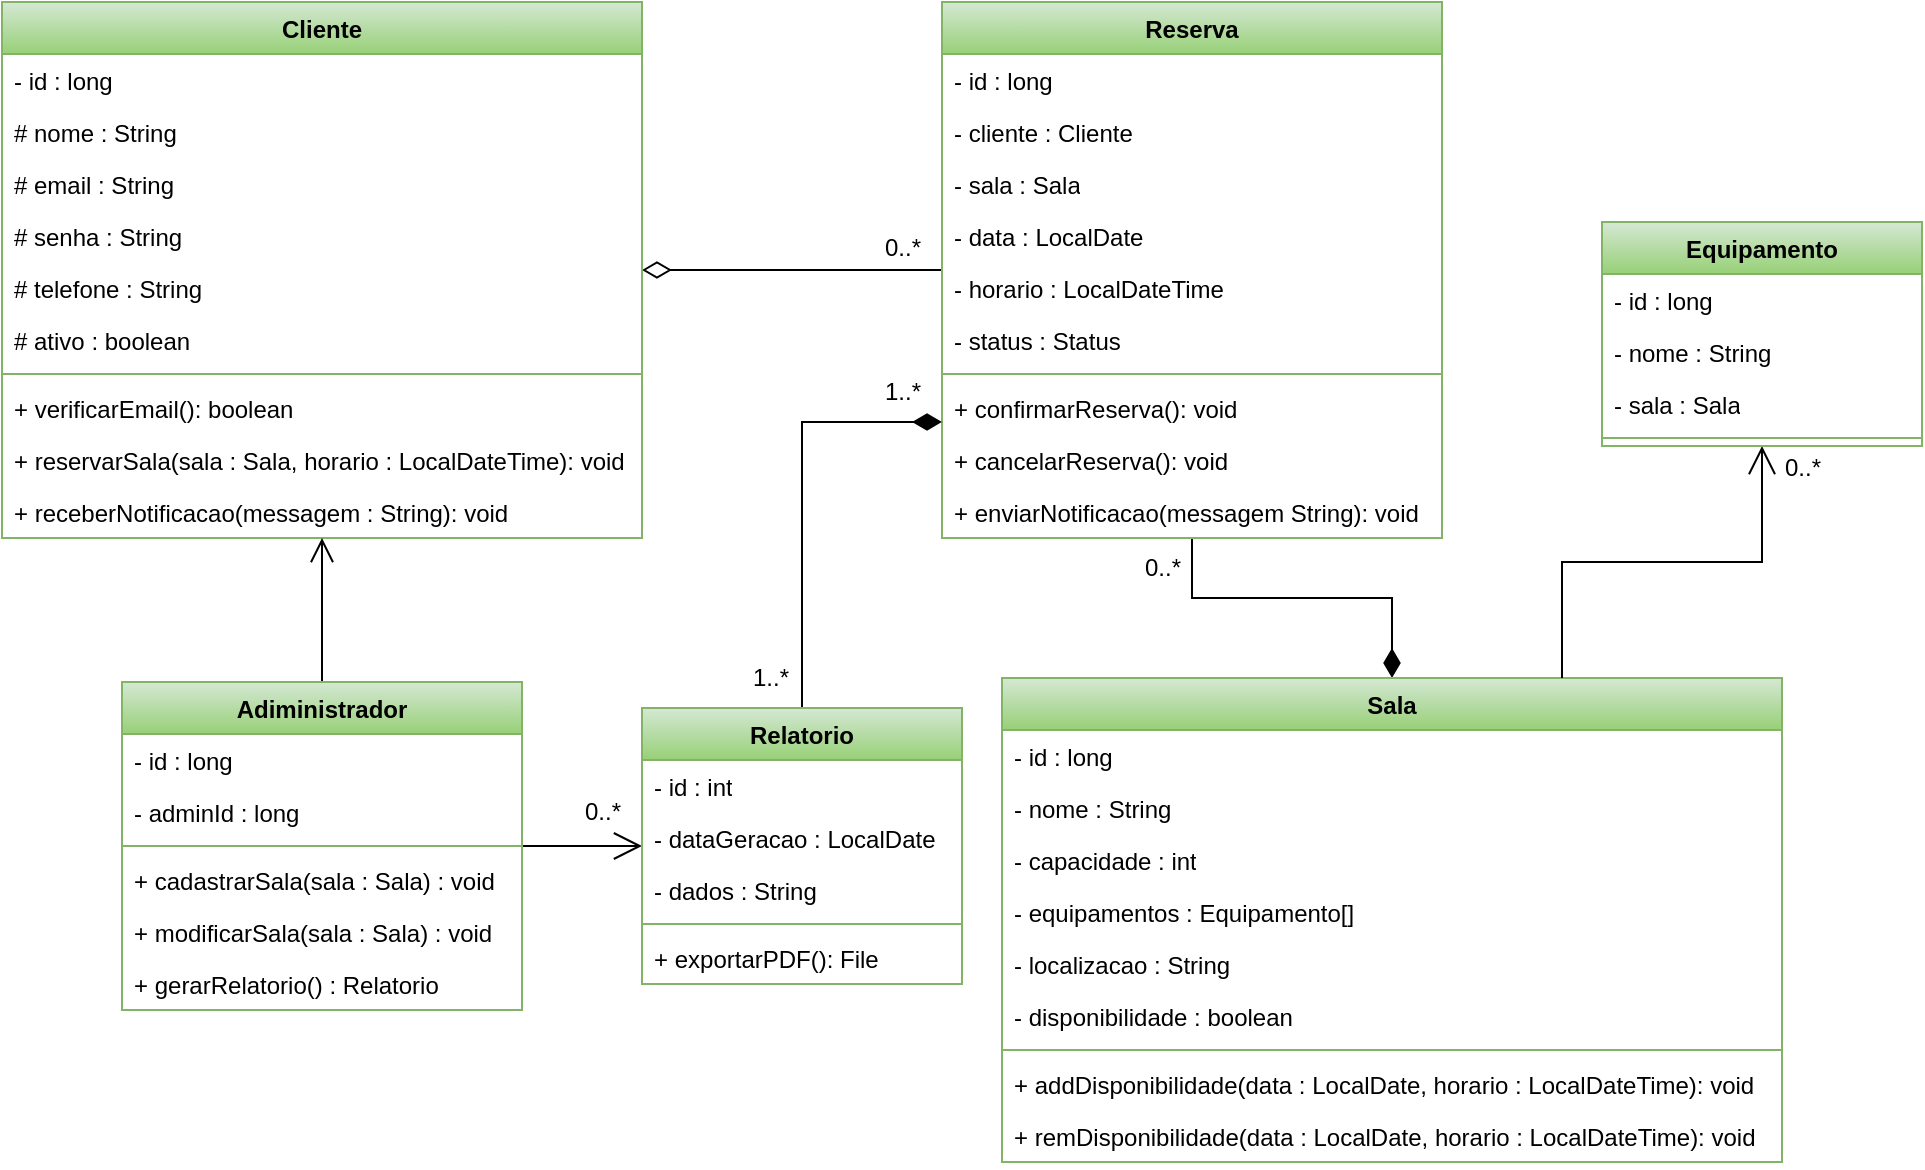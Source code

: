 <mxfile version="25.0.3">
  <diagram id="C5RBs43oDa-KdzZeNtuy" name="Page-1">
    <mxGraphModel dx="880" dy="442" grid="1" gridSize="10" guides="1" tooltips="1" connect="1" arrows="1" fold="1" page="1" pageScale="1" pageWidth="827" pageHeight="1169" math="0" shadow="0">
      <root>
        <mxCell id="WIyWlLk6GJQsqaUBKTNV-0" />
        <mxCell id="WIyWlLk6GJQsqaUBKTNV-1" parent="WIyWlLk6GJQsqaUBKTNV-0" />
        <mxCell id="N2weThJJaAtlbdQEnKV1-54" style="edgeStyle=orthogonalEdgeStyle;rounded=0;orthogonalLoop=1;jettySize=auto;html=1;endArrow=diamondThin;endFill=0;endSize=12;startSize=6;" parent="WIyWlLk6GJQsqaUBKTNV-1" source="N2weThJJaAtlbdQEnKV1-33" target="N2weThJJaAtlbdQEnKV1-0" edge="1">
          <mxGeometry relative="1" as="geometry" />
        </mxCell>
        <mxCell id="N2weThJJaAtlbdQEnKV1-0" value="Cliente" style="swimlane;fontStyle=1;align=center;verticalAlign=top;childLayout=stackLayout;horizontal=1;startSize=26;horizontalStack=0;resizeParent=1;resizeParentMax=0;resizeLast=0;collapsible=1;marginBottom=0;whiteSpace=wrap;html=1;fillColor=#d5e8d4;gradientColor=#97d077;strokeColor=#82b366;" parent="WIyWlLk6GJQsqaUBKTNV-1" vertex="1">
          <mxGeometry x="50" y="10" width="320" height="268" as="geometry" />
        </mxCell>
        <mxCell id="N2weThJJaAtlbdQEnKV1-1" value="- id : long" style="text;strokeColor=none;fillColor=none;align=left;verticalAlign=top;spacingLeft=4;spacingRight=4;overflow=hidden;rotatable=0;points=[[0,0.5],[1,0.5]];portConstraint=eastwest;whiteSpace=wrap;html=1;" parent="N2weThJJaAtlbdQEnKV1-0" vertex="1">
          <mxGeometry y="26" width="320" height="26" as="geometry" />
        </mxCell>
        <mxCell id="N2weThJJaAtlbdQEnKV1-26" value="# nome : String" style="text;strokeColor=none;fillColor=none;align=left;verticalAlign=top;spacingLeft=4;spacingRight=4;overflow=hidden;rotatable=0;points=[[0,0.5],[1,0.5]];portConstraint=eastwest;whiteSpace=wrap;html=1;" parent="N2weThJJaAtlbdQEnKV1-0" vertex="1">
          <mxGeometry y="52" width="320" height="26" as="geometry" />
        </mxCell>
        <mxCell id="N2weThJJaAtlbdQEnKV1-4" value="# email : String" style="text;strokeColor=none;fillColor=none;align=left;verticalAlign=top;spacingLeft=4;spacingRight=4;overflow=hidden;rotatable=0;points=[[0,0.5],[1,0.5]];portConstraint=eastwest;whiteSpace=wrap;html=1;" parent="N2weThJJaAtlbdQEnKV1-0" vertex="1">
          <mxGeometry y="78" width="320" height="26" as="geometry" />
        </mxCell>
        <mxCell id="N2weThJJaAtlbdQEnKV1-5" value="# senha : String" style="text;strokeColor=none;fillColor=none;align=left;verticalAlign=top;spacingLeft=4;spacingRight=4;overflow=hidden;rotatable=0;points=[[0,0.5],[1,0.5]];portConstraint=eastwest;whiteSpace=wrap;html=1;" parent="N2weThJJaAtlbdQEnKV1-0" vertex="1">
          <mxGeometry y="104" width="320" height="26" as="geometry" />
        </mxCell>
        <mxCell id="N2weThJJaAtlbdQEnKV1-20" value="# telefone : String" style="text;strokeColor=none;fillColor=none;align=left;verticalAlign=top;spacingLeft=4;spacingRight=4;overflow=hidden;rotatable=0;points=[[0,0.5],[1,0.5]];portConstraint=eastwest;whiteSpace=wrap;html=1;" parent="N2weThJJaAtlbdQEnKV1-0" vertex="1">
          <mxGeometry y="130" width="320" height="26" as="geometry" />
        </mxCell>
        <mxCell id="N2weThJJaAtlbdQEnKV1-6" value="# ativo : boolean" style="text;strokeColor=none;fillColor=none;align=left;verticalAlign=top;spacingLeft=4;spacingRight=4;overflow=hidden;rotatable=0;points=[[0,0.5],[1,0.5]];portConstraint=eastwest;whiteSpace=wrap;html=1;" parent="N2weThJJaAtlbdQEnKV1-0" vertex="1">
          <mxGeometry y="156" width="320" height="26" as="geometry" />
        </mxCell>
        <mxCell id="N2weThJJaAtlbdQEnKV1-2" value="" style="line;strokeWidth=1;fillColor=none;align=left;verticalAlign=middle;spacingTop=-1;spacingLeft=3;spacingRight=3;rotatable=0;labelPosition=right;points=[];portConstraint=eastwest;strokeColor=inherit;" parent="N2weThJJaAtlbdQEnKV1-0" vertex="1">
          <mxGeometry y="182" width="320" height="8" as="geometry" />
        </mxCell>
        <mxCell id="N2weThJJaAtlbdQEnKV1-3" value="+ verificarEmail(): boolean" style="text;strokeColor=none;fillColor=none;align=left;verticalAlign=top;spacingLeft=4;spacingRight=4;overflow=hidden;rotatable=0;points=[[0,0.5],[1,0.5]];portConstraint=eastwest;whiteSpace=wrap;html=1;" parent="N2weThJJaAtlbdQEnKV1-0" vertex="1">
          <mxGeometry y="190" width="320" height="26" as="geometry" />
        </mxCell>
        <mxCell id="N2weThJJaAtlbdQEnKV1-21" value="+ reservarSala(sala : Sala, horario : LocalDateTime): void" style="text;strokeColor=none;fillColor=none;align=left;verticalAlign=top;spacingLeft=4;spacingRight=4;overflow=hidden;rotatable=0;points=[[0,0.5],[1,0.5]];portConstraint=eastwest;whiteSpace=wrap;html=1;" parent="N2weThJJaAtlbdQEnKV1-0" vertex="1">
          <mxGeometry y="216" width="320" height="26" as="geometry" />
        </mxCell>
        <mxCell id="N2weThJJaAtlbdQEnKV1-22" value="+ receberNotificacao(messagem : String): void" style="text;strokeColor=none;fillColor=none;align=left;verticalAlign=top;spacingLeft=4;spacingRight=4;overflow=hidden;rotatable=0;points=[[0,0.5],[1,0.5]];portConstraint=eastwest;whiteSpace=wrap;html=1;" parent="N2weThJJaAtlbdQEnKV1-0" vertex="1">
          <mxGeometry y="242" width="320" height="26" as="geometry" />
        </mxCell>
        <mxCell id="N2weThJJaAtlbdQEnKV1-57" style="edgeStyle=orthogonalEdgeStyle;rounded=0;orthogonalLoop=1;jettySize=auto;html=1;endArrow=open;endFill=0;endSize=12;" parent="WIyWlLk6GJQsqaUBKTNV-1" source="N2weThJJaAtlbdQEnKV1-7" target="N2weThJJaAtlbdQEnKV1-48" edge="1">
          <mxGeometry relative="1" as="geometry" />
        </mxCell>
        <mxCell id="0G5e30hqhPFsMvUhYgsp-0" style="rounded=0;orthogonalLoop=1;jettySize=auto;html=1;endArrow=open;endFill=0;endSize=10;" edge="1" parent="WIyWlLk6GJQsqaUBKTNV-1" source="N2weThJJaAtlbdQEnKV1-7" target="N2weThJJaAtlbdQEnKV1-0">
          <mxGeometry relative="1" as="geometry" />
        </mxCell>
        <mxCell id="N2weThJJaAtlbdQEnKV1-7" value="Adiministrador" style="swimlane;fontStyle=1;align=center;verticalAlign=top;childLayout=stackLayout;horizontal=1;startSize=26;horizontalStack=0;resizeParent=1;resizeParentMax=0;resizeLast=0;collapsible=1;marginBottom=0;whiteSpace=wrap;html=1;fillColor=#d5e8d4;gradientColor=#97d077;strokeColor=#82b366;" parent="WIyWlLk6GJQsqaUBKTNV-1" vertex="1">
          <mxGeometry x="110" y="350" width="200" height="164" as="geometry" />
        </mxCell>
        <mxCell id="N2weThJJaAtlbdQEnKV1-28" value="- id : long" style="text;strokeColor=none;fillColor=none;align=left;verticalAlign=top;spacingLeft=4;spacingRight=4;overflow=hidden;rotatable=0;points=[[0,0.5],[1,0.5]];portConstraint=eastwest;whiteSpace=wrap;html=1;" parent="N2weThJJaAtlbdQEnKV1-7" vertex="1">
          <mxGeometry y="26" width="200" height="26" as="geometry" />
        </mxCell>
        <mxCell id="N2weThJJaAtlbdQEnKV1-8" value="- adminId : long" style="text;strokeColor=none;fillColor=none;align=left;verticalAlign=top;spacingLeft=4;spacingRight=4;overflow=hidden;rotatable=0;points=[[0,0.5],[1,0.5]];portConstraint=eastwest;whiteSpace=wrap;html=1;" parent="N2weThJJaAtlbdQEnKV1-7" vertex="1">
          <mxGeometry y="52" width="200" height="26" as="geometry" />
        </mxCell>
        <mxCell id="N2weThJJaAtlbdQEnKV1-12" value="" style="line;strokeWidth=1;fillColor=none;align=left;verticalAlign=middle;spacingTop=-1;spacingLeft=3;spacingRight=3;rotatable=0;labelPosition=right;points=[];portConstraint=eastwest;strokeColor=inherit;" parent="N2weThJJaAtlbdQEnKV1-7" vertex="1">
          <mxGeometry y="78" width="200" height="8" as="geometry" />
        </mxCell>
        <mxCell id="N2weThJJaAtlbdQEnKV1-23" value="+ cadastrarSala(sala : Sala) : void" style="text;strokeColor=none;fillColor=none;align=left;verticalAlign=top;spacingLeft=4;spacingRight=4;overflow=hidden;rotatable=0;points=[[0,0.5],[1,0.5]];portConstraint=eastwest;whiteSpace=wrap;html=1;" parent="N2weThJJaAtlbdQEnKV1-7" vertex="1">
          <mxGeometry y="86" width="200" height="26" as="geometry" />
        </mxCell>
        <mxCell id="N2weThJJaAtlbdQEnKV1-24" value="+ modificarSala(sala : Sala) : void" style="text;strokeColor=none;fillColor=none;align=left;verticalAlign=top;spacingLeft=4;spacingRight=4;overflow=hidden;rotatable=0;points=[[0,0.5],[1,0.5]];portConstraint=eastwest;whiteSpace=wrap;html=1;" parent="N2weThJJaAtlbdQEnKV1-7" vertex="1">
          <mxGeometry y="112" width="200" height="26" as="geometry" />
        </mxCell>
        <mxCell id="N2weThJJaAtlbdQEnKV1-25" value="+ gerarRelatorio() : Relatorio" style="text;strokeColor=none;fillColor=none;align=left;verticalAlign=top;spacingLeft=4;spacingRight=4;overflow=hidden;rotatable=0;points=[[0,0.5],[1,0.5]];portConstraint=eastwest;whiteSpace=wrap;html=1;" parent="N2weThJJaAtlbdQEnKV1-7" vertex="1">
          <mxGeometry y="138" width="200" height="26" as="geometry" />
        </mxCell>
        <mxCell id="N2weThJJaAtlbdQEnKV1-55" style="edgeStyle=orthogonalEdgeStyle;rounded=0;orthogonalLoop=1;jettySize=auto;html=1;endArrow=diamondThin;endFill=1;endSize=12;" parent="WIyWlLk6GJQsqaUBKTNV-1" source="N2weThJJaAtlbdQEnKV1-33" target="N2weThJJaAtlbdQEnKV1-15" edge="1">
          <mxGeometry relative="1" as="geometry" />
        </mxCell>
        <mxCell id="N2weThJJaAtlbdQEnKV1-15" value="Sala" style="swimlane;fontStyle=1;align=center;verticalAlign=top;childLayout=stackLayout;horizontal=1;startSize=26;horizontalStack=0;resizeParent=1;resizeParentMax=0;resizeLast=0;collapsible=1;marginBottom=0;whiteSpace=wrap;html=1;fillColor=#d5e8d4;gradientColor=#97d077;strokeColor=#82b366;" parent="WIyWlLk6GJQsqaUBKTNV-1" vertex="1">
          <mxGeometry x="550" y="348" width="390" height="242" as="geometry" />
        </mxCell>
        <mxCell id="N2weThJJaAtlbdQEnKV1-27" value="- id : long" style="text;strokeColor=none;fillColor=none;align=left;verticalAlign=top;spacingLeft=4;spacingRight=4;overflow=hidden;rotatable=0;points=[[0,0.5],[1,0.5]];portConstraint=eastwest;whiteSpace=wrap;html=1;" parent="N2weThJJaAtlbdQEnKV1-15" vertex="1">
          <mxGeometry y="26" width="390" height="26" as="geometry" />
        </mxCell>
        <mxCell id="N2weThJJaAtlbdQEnKV1-16" value="- nome : String" style="text;strokeColor=none;fillColor=none;align=left;verticalAlign=top;spacingLeft=4;spacingRight=4;overflow=hidden;rotatable=0;points=[[0,0.5],[1,0.5]];portConstraint=eastwest;whiteSpace=wrap;html=1;" parent="N2weThJJaAtlbdQEnKV1-15" vertex="1">
          <mxGeometry y="52" width="390" height="26" as="geometry" />
        </mxCell>
        <mxCell id="N2weThJJaAtlbdQEnKV1-29" value="- capacidade : int" style="text;strokeColor=none;fillColor=none;align=left;verticalAlign=top;spacingLeft=4;spacingRight=4;overflow=hidden;rotatable=0;points=[[0,0.5],[1,0.5]];portConstraint=eastwest;whiteSpace=wrap;html=1;" parent="N2weThJJaAtlbdQEnKV1-15" vertex="1">
          <mxGeometry y="78" width="390" height="26" as="geometry" />
        </mxCell>
        <mxCell id="N2weThJJaAtlbdQEnKV1-30" value="- equipamentos : Equipamento[]" style="text;strokeColor=none;fillColor=none;align=left;verticalAlign=top;spacingLeft=4;spacingRight=4;overflow=hidden;rotatable=0;points=[[0,0.5],[1,0.5]];portConstraint=eastwest;whiteSpace=wrap;html=1;" parent="N2weThJJaAtlbdQEnKV1-15" vertex="1">
          <mxGeometry y="104" width="390" height="26" as="geometry" />
        </mxCell>
        <mxCell id="N2weThJJaAtlbdQEnKV1-19" value="- localizacao : String" style="text;strokeColor=none;fillColor=none;align=left;verticalAlign=top;spacingLeft=4;spacingRight=4;overflow=hidden;rotatable=0;points=[[0,0.5],[1,0.5]];portConstraint=eastwest;whiteSpace=wrap;html=1;" parent="N2weThJJaAtlbdQEnKV1-15" vertex="1">
          <mxGeometry y="130" width="390" height="26" as="geometry" />
        </mxCell>
        <mxCell id="N2weThJJaAtlbdQEnKV1-31" value="- disponibilidade : boolean" style="text;strokeColor=none;fillColor=none;align=left;verticalAlign=top;spacingLeft=4;spacingRight=4;overflow=hidden;rotatable=0;points=[[0,0.5],[1,0.5]];portConstraint=eastwest;whiteSpace=wrap;html=1;" parent="N2weThJJaAtlbdQEnKV1-15" vertex="1">
          <mxGeometry y="156" width="390" height="26" as="geometry" />
        </mxCell>
        <mxCell id="N2weThJJaAtlbdQEnKV1-17" value="" style="line;strokeWidth=1;fillColor=none;align=left;verticalAlign=middle;spacingTop=-1;spacingLeft=3;spacingRight=3;rotatable=0;labelPosition=right;points=[];portConstraint=eastwest;strokeColor=inherit;" parent="N2weThJJaAtlbdQEnKV1-15" vertex="1">
          <mxGeometry y="182" width="390" height="8" as="geometry" />
        </mxCell>
        <mxCell id="N2weThJJaAtlbdQEnKV1-18" value="+ addDisponibilidade(data : LocalDate, horario : LocalDateTime): void" style="text;strokeColor=none;fillColor=none;align=left;verticalAlign=top;spacingLeft=4;spacingRight=4;overflow=hidden;rotatable=0;points=[[0,0.5],[1,0.5]];portConstraint=eastwest;whiteSpace=wrap;html=1;" parent="N2weThJJaAtlbdQEnKV1-15" vertex="1">
          <mxGeometry y="190" width="390" height="26" as="geometry" />
        </mxCell>
        <mxCell id="N2weThJJaAtlbdQEnKV1-32" value="+ remDisponibilidade(data : LocalDate, horario : LocalDateTime): void" style="text;strokeColor=none;fillColor=none;align=left;verticalAlign=top;spacingLeft=4;spacingRight=4;overflow=hidden;rotatable=0;points=[[0,0.5],[1,0.5]];portConstraint=eastwest;whiteSpace=wrap;html=1;" parent="N2weThJJaAtlbdQEnKV1-15" vertex="1">
          <mxGeometry y="216" width="390" height="26" as="geometry" />
        </mxCell>
        <mxCell id="N2weThJJaAtlbdQEnKV1-33" value="Reserva" style="swimlane;fontStyle=1;align=center;verticalAlign=top;childLayout=stackLayout;horizontal=1;startSize=26;horizontalStack=0;resizeParent=1;resizeParentMax=0;resizeLast=0;collapsible=1;marginBottom=0;whiteSpace=wrap;html=1;fillColor=#d5e8d4;gradientColor=#97d077;strokeColor=#82b366;" parent="WIyWlLk6GJQsqaUBKTNV-1" vertex="1">
          <mxGeometry x="520" y="10" width="250" height="268" as="geometry" />
        </mxCell>
        <mxCell id="N2weThJJaAtlbdQEnKV1-34" value="- id : long" style="text;strokeColor=none;fillColor=none;align=left;verticalAlign=top;spacingLeft=4;spacingRight=4;overflow=hidden;rotatable=0;points=[[0,0.5],[1,0.5]];portConstraint=eastwest;whiteSpace=wrap;html=1;" parent="N2weThJJaAtlbdQEnKV1-33" vertex="1">
          <mxGeometry y="26" width="250" height="26" as="geometry" />
        </mxCell>
        <mxCell id="N2weThJJaAtlbdQEnKV1-37" value="- cliente : Cliente" style="text;strokeColor=none;fillColor=none;align=left;verticalAlign=top;spacingLeft=4;spacingRight=4;overflow=hidden;rotatable=0;points=[[0,0.5],[1,0.5]];portConstraint=eastwest;whiteSpace=wrap;html=1;" parent="N2weThJJaAtlbdQEnKV1-33" vertex="1">
          <mxGeometry y="52" width="250" height="26" as="geometry" />
        </mxCell>
        <mxCell id="N2weThJJaAtlbdQEnKV1-38" value="- sala : Sala" style="text;strokeColor=none;fillColor=none;align=left;verticalAlign=top;spacingLeft=4;spacingRight=4;overflow=hidden;rotatable=0;points=[[0,0.5],[1,0.5]];portConstraint=eastwest;whiteSpace=wrap;html=1;" parent="N2weThJJaAtlbdQEnKV1-33" vertex="1">
          <mxGeometry y="78" width="250" height="26" as="geometry" />
        </mxCell>
        <mxCell id="N2weThJJaAtlbdQEnKV1-39" value="- data : LocalDate" style="text;strokeColor=none;fillColor=none;align=left;verticalAlign=top;spacingLeft=4;spacingRight=4;overflow=hidden;rotatable=0;points=[[0,0.5],[1,0.5]];portConstraint=eastwest;whiteSpace=wrap;html=1;" parent="N2weThJJaAtlbdQEnKV1-33" vertex="1">
          <mxGeometry y="104" width="250" height="26" as="geometry" />
        </mxCell>
        <mxCell id="N2weThJJaAtlbdQEnKV1-40" value="- horario : LocalDateTime" style="text;strokeColor=none;fillColor=none;align=left;verticalAlign=top;spacingLeft=4;spacingRight=4;overflow=hidden;rotatable=0;points=[[0,0.5],[1,0.5]];portConstraint=eastwest;whiteSpace=wrap;html=1;" parent="N2weThJJaAtlbdQEnKV1-33" vertex="1">
          <mxGeometry y="130" width="250" height="26" as="geometry" />
        </mxCell>
        <mxCell id="N2weThJJaAtlbdQEnKV1-41" value="- status : Status" style="text;strokeColor=none;fillColor=none;align=left;verticalAlign=top;spacingLeft=4;spacingRight=4;overflow=hidden;rotatable=0;points=[[0,0.5],[1,0.5]];portConstraint=eastwest;whiteSpace=wrap;html=1;" parent="N2weThJJaAtlbdQEnKV1-33" vertex="1">
          <mxGeometry y="156" width="250" height="26" as="geometry" />
        </mxCell>
        <mxCell id="N2weThJJaAtlbdQEnKV1-35" value="" style="line;strokeWidth=1;fillColor=none;align=left;verticalAlign=middle;spacingTop=-1;spacingLeft=3;spacingRight=3;rotatable=0;labelPosition=right;points=[];portConstraint=eastwest;strokeColor=inherit;" parent="N2weThJJaAtlbdQEnKV1-33" vertex="1">
          <mxGeometry y="182" width="250" height="8" as="geometry" />
        </mxCell>
        <mxCell id="N2weThJJaAtlbdQEnKV1-36" value="+ confirmarReserva(): void" style="text;strokeColor=none;fillColor=none;align=left;verticalAlign=top;spacingLeft=4;spacingRight=4;overflow=hidden;rotatable=0;points=[[0,0.5],[1,0.5]];portConstraint=eastwest;whiteSpace=wrap;html=1;" parent="N2weThJJaAtlbdQEnKV1-33" vertex="1">
          <mxGeometry y="190" width="250" height="26" as="geometry" />
        </mxCell>
        <mxCell id="N2weThJJaAtlbdQEnKV1-42" value="+ cancelarReserva(): void" style="text;strokeColor=none;fillColor=none;align=left;verticalAlign=top;spacingLeft=4;spacingRight=4;overflow=hidden;rotatable=0;points=[[0,0.5],[1,0.5]];portConstraint=eastwest;whiteSpace=wrap;html=1;" parent="N2weThJJaAtlbdQEnKV1-33" vertex="1">
          <mxGeometry y="216" width="250" height="26" as="geometry" />
        </mxCell>
        <mxCell id="N2weThJJaAtlbdQEnKV1-43" value="+ enviarNotificacao(messagem String): void" style="text;strokeColor=none;fillColor=none;align=left;verticalAlign=top;spacingLeft=4;spacingRight=4;overflow=hidden;rotatable=0;points=[[0,0.5],[1,0.5]];portConstraint=eastwest;whiteSpace=wrap;html=1;" parent="N2weThJJaAtlbdQEnKV1-33" vertex="1">
          <mxGeometry y="242" width="250" height="26" as="geometry" />
        </mxCell>
        <mxCell id="N2weThJJaAtlbdQEnKV1-62" style="edgeStyle=orthogonalEdgeStyle;rounded=0;orthogonalLoop=1;jettySize=auto;html=1;endArrow=diamondThin;endFill=1;endSize=12;" parent="WIyWlLk6GJQsqaUBKTNV-1" source="N2weThJJaAtlbdQEnKV1-48" target="N2weThJJaAtlbdQEnKV1-33" edge="1">
          <mxGeometry relative="1" as="geometry">
            <Array as="points">
              <mxPoint x="450" y="220" />
            </Array>
          </mxGeometry>
        </mxCell>
        <mxCell id="N2weThJJaAtlbdQEnKV1-48" value="Relatorio" style="swimlane;fontStyle=1;align=center;verticalAlign=top;childLayout=stackLayout;horizontal=1;startSize=26;horizontalStack=0;resizeParent=1;resizeParentMax=0;resizeLast=0;collapsible=1;marginBottom=0;whiteSpace=wrap;html=1;fillColor=#d5e8d4;gradientColor=#97d077;strokeColor=#82b366;" parent="WIyWlLk6GJQsqaUBKTNV-1" vertex="1">
          <mxGeometry x="370" y="363" width="160" height="138" as="geometry" />
        </mxCell>
        <mxCell id="N2weThJJaAtlbdQEnKV1-49" value="- id : int" style="text;strokeColor=none;fillColor=none;align=left;verticalAlign=top;spacingLeft=4;spacingRight=4;overflow=hidden;rotatable=0;points=[[0,0.5],[1,0.5]];portConstraint=eastwest;whiteSpace=wrap;html=1;" parent="N2weThJJaAtlbdQEnKV1-48" vertex="1">
          <mxGeometry y="26" width="160" height="26" as="geometry" />
        </mxCell>
        <mxCell id="N2weThJJaAtlbdQEnKV1-52" value="- dataGeracao : LocalDate" style="text;strokeColor=none;fillColor=none;align=left;verticalAlign=top;spacingLeft=4;spacingRight=4;overflow=hidden;rotatable=0;points=[[0,0.5],[1,0.5]];portConstraint=eastwest;whiteSpace=wrap;html=1;" parent="N2weThJJaAtlbdQEnKV1-48" vertex="1">
          <mxGeometry y="52" width="160" height="26" as="geometry" />
        </mxCell>
        <mxCell id="N2weThJJaAtlbdQEnKV1-53" value="- dados : String" style="text;strokeColor=none;fillColor=none;align=left;verticalAlign=top;spacingLeft=4;spacingRight=4;overflow=hidden;rotatable=0;points=[[0,0.5],[1,0.5]];portConstraint=eastwest;whiteSpace=wrap;html=1;" parent="N2weThJJaAtlbdQEnKV1-48" vertex="1">
          <mxGeometry y="78" width="160" height="26" as="geometry" />
        </mxCell>
        <mxCell id="N2weThJJaAtlbdQEnKV1-50" value="" style="line;strokeWidth=1;fillColor=none;align=left;verticalAlign=middle;spacingTop=-1;spacingLeft=3;spacingRight=3;rotatable=0;labelPosition=right;points=[];portConstraint=eastwest;strokeColor=inherit;" parent="N2weThJJaAtlbdQEnKV1-48" vertex="1">
          <mxGeometry y="104" width="160" height="8" as="geometry" />
        </mxCell>
        <mxCell id="N2weThJJaAtlbdQEnKV1-51" value="+ exportarPDF(): File" style="text;strokeColor=none;fillColor=none;align=left;verticalAlign=top;spacingLeft=4;spacingRight=4;overflow=hidden;rotatable=0;points=[[0,0.5],[1,0.5]];portConstraint=eastwest;whiteSpace=wrap;html=1;" parent="N2weThJJaAtlbdQEnKV1-48" vertex="1">
          <mxGeometry y="112" width="160" height="26" as="geometry" />
        </mxCell>
        <mxCell id="N2weThJJaAtlbdQEnKV1-59" value="0..*" style="text;html=1;align=center;verticalAlign=middle;resizable=0;points=[];autosize=1;strokeColor=none;fillColor=none;" parent="WIyWlLk6GJQsqaUBKTNV-1" vertex="1">
          <mxGeometry x="480" y="118" width="40" height="30" as="geometry" />
        </mxCell>
        <mxCell id="N2weThJJaAtlbdQEnKV1-60" value="0..*" style="text;html=1;align=center;verticalAlign=middle;resizable=0;points=[];autosize=1;strokeColor=none;fillColor=none;" parent="WIyWlLk6GJQsqaUBKTNV-1" vertex="1">
          <mxGeometry x="610" y="278" width="40" height="30" as="geometry" />
        </mxCell>
        <mxCell id="N2weThJJaAtlbdQEnKV1-61" value="0..*" style="text;html=1;align=center;verticalAlign=middle;resizable=0;points=[];autosize=1;strokeColor=none;fillColor=none;" parent="WIyWlLk6GJQsqaUBKTNV-1" vertex="1">
          <mxGeometry x="330" y="400" width="40" height="30" as="geometry" />
        </mxCell>
        <mxCell id="N2weThJJaAtlbdQEnKV1-63" value="1..*" style="text;html=1;align=center;verticalAlign=middle;resizable=0;points=[];autosize=1;strokeColor=none;fillColor=none;" parent="WIyWlLk6GJQsqaUBKTNV-1" vertex="1">
          <mxGeometry x="480" y="190" width="40" height="30" as="geometry" />
        </mxCell>
        <mxCell id="N2weThJJaAtlbdQEnKV1-64" value="1..*" style="text;html=1;align=center;verticalAlign=middle;resizable=0;points=[];autosize=1;strokeColor=none;fillColor=none;" parent="WIyWlLk6GJQsqaUBKTNV-1" vertex="1">
          <mxGeometry x="414" y="333" width="40" height="30" as="geometry" />
        </mxCell>
        <mxCell id="N2weThJJaAtlbdQEnKV1-71" style="edgeStyle=orthogonalEdgeStyle;rounded=0;orthogonalLoop=1;jettySize=auto;html=1;endArrow=open;endFill=0;endSize=12;" parent="WIyWlLk6GJQsqaUBKTNV-1" source="N2weThJJaAtlbdQEnKV1-15" target="N2weThJJaAtlbdQEnKV1-65" edge="1">
          <mxGeometry relative="1" as="geometry">
            <Array as="points">
              <mxPoint x="830" y="290" />
              <mxPoint x="930" y="290" />
            </Array>
          </mxGeometry>
        </mxCell>
        <mxCell id="N2weThJJaAtlbdQEnKV1-65" value="Equipamento" style="swimlane;fontStyle=1;align=center;verticalAlign=top;childLayout=stackLayout;horizontal=1;startSize=26;horizontalStack=0;resizeParent=1;resizeParentMax=0;resizeLast=0;collapsible=1;marginBottom=0;whiteSpace=wrap;html=1;fillColor=#d5e8d4;gradientColor=#97d077;strokeColor=#82b366;" parent="WIyWlLk6GJQsqaUBKTNV-1" vertex="1">
          <mxGeometry x="850" y="120" width="160" height="112" as="geometry" />
        </mxCell>
        <mxCell id="N2weThJJaAtlbdQEnKV1-66" value="- id : long" style="text;strokeColor=none;fillColor=none;align=left;verticalAlign=top;spacingLeft=4;spacingRight=4;overflow=hidden;rotatable=0;points=[[0,0.5],[1,0.5]];portConstraint=eastwest;whiteSpace=wrap;html=1;" parent="N2weThJJaAtlbdQEnKV1-65" vertex="1">
          <mxGeometry y="26" width="160" height="26" as="geometry" />
        </mxCell>
        <mxCell id="N2weThJJaAtlbdQEnKV1-69" value="- nome : String" style="text;strokeColor=none;fillColor=none;align=left;verticalAlign=top;spacingLeft=4;spacingRight=4;overflow=hidden;rotatable=0;points=[[0,0.5],[1,0.5]];portConstraint=eastwest;whiteSpace=wrap;html=1;" parent="N2weThJJaAtlbdQEnKV1-65" vertex="1">
          <mxGeometry y="52" width="160" height="26" as="geometry" />
        </mxCell>
        <mxCell id="N2weThJJaAtlbdQEnKV1-70" value="- sala : Sala" style="text;strokeColor=none;fillColor=none;align=left;verticalAlign=top;spacingLeft=4;spacingRight=4;overflow=hidden;rotatable=0;points=[[0,0.5],[1,0.5]];portConstraint=eastwest;whiteSpace=wrap;html=1;" parent="N2weThJJaAtlbdQEnKV1-65" vertex="1">
          <mxGeometry y="78" width="160" height="26" as="geometry" />
        </mxCell>
        <mxCell id="N2weThJJaAtlbdQEnKV1-67" value="" style="line;strokeWidth=1;fillColor=none;align=left;verticalAlign=middle;spacingTop=-1;spacingLeft=3;spacingRight=3;rotatable=0;labelPosition=right;points=[];portConstraint=eastwest;strokeColor=inherit;" parent="N2weThJJaAtlbdQEnKV1-65" vertex="1">
          <mxGeometry y="104" width="160" height="8" as="geometry" />
        </mxCell>
        <mxCell id="N2weThJJaAtlbdQEnKV1-72" value="0..*" style="text;html=1;align=center;verticalAlign=middle;resizable=0;points=[];autosize=1;strokeColor=none;fillColor=none;" parent="WIyWlLk6GJQsqaUBKTNV-1" vertex="1">
          <mxGeometry x="930" y="228" width="40" height="30" as="geometry" />
        </mxCell>
      </root>
    </mxGraphModel>
  </diagram>
</mxfile>
